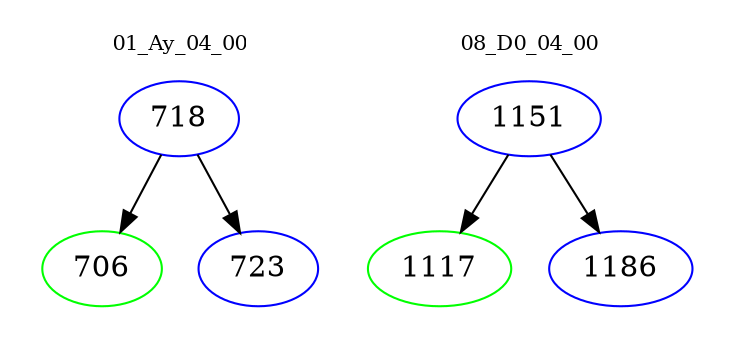 digraph{
subgraph cluster_0 {
color = white
label = "01_Ay_04_00";
fontsize=10;
T0_718 [label="718", color="blue"]
T0_718 -> T0_706 [color="black"]
T0_706 [label="706", color="green"]
T0_718 -> T0_723 [color="black"]
T0_723 [label="723", color="blue"]
}
subgraph cluster_1 {
color = white
label = "08_D0_04_00";
fontsize=10;
T1_1151 [label="1151", color="blue"]
T1_1151 -> T1_1117 [color="black"]
T1_1117 [label="1117", color="green"]
T1_1151 -> T1_1186 [color="black"]
T1_1186 [label="1186", color="blue"]
}
}
